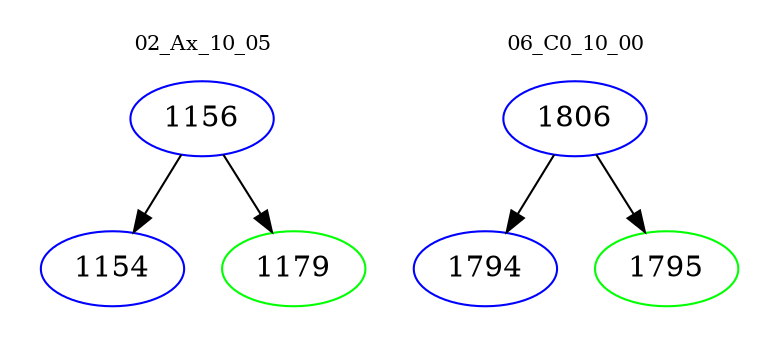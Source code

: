 digraph{
subgraph cluster_0 {
color = white
label = "02_Ax_10_05";
fontsize=10;
T0_1156 [label="1156", color="blue"]
T0_1156 -> T0_1154 [color="black"]
T0_1154 [label="1154", color="blue"]
T0_1156 -> T0_1179 [color="black"]
T0_1179 [label="1179", color="green"]
}
subgraph cluster_1 {
color = white
label = "06_C0_10_00";
fontsize=10;
T1_1806 [label="1806", color="blue"]
T1_1806 -> T1_1794 [color="black"]
T1_1794 [label="1794", color="blue"]
T1_1806 -> T1_1795 [color="black"]
T1_1795 [label="1795", color="green"]
}
}
